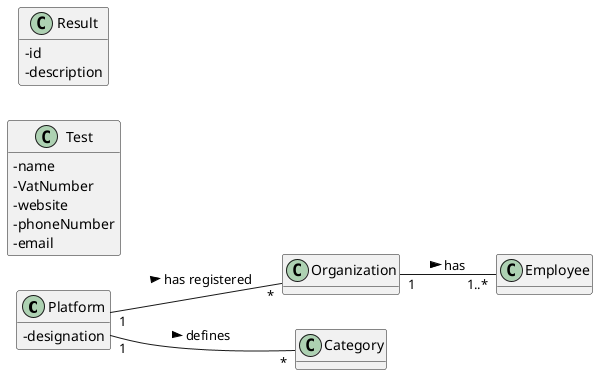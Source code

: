@startuml
hide methods
left to right direction
skinparam classAttributeIconSize 0


class Platform {
  -designation
}

class Test {
  -name
  -VatNumber
  -website
  -phoneNumber
  -email
}


class Result {
  -id
  -description
}


Platform "1" -- "*" Organization : has registered >
Platform "1" -- "*" Category : defines >
Organization "1" -- "1..*" Employee : has >



@enduml
